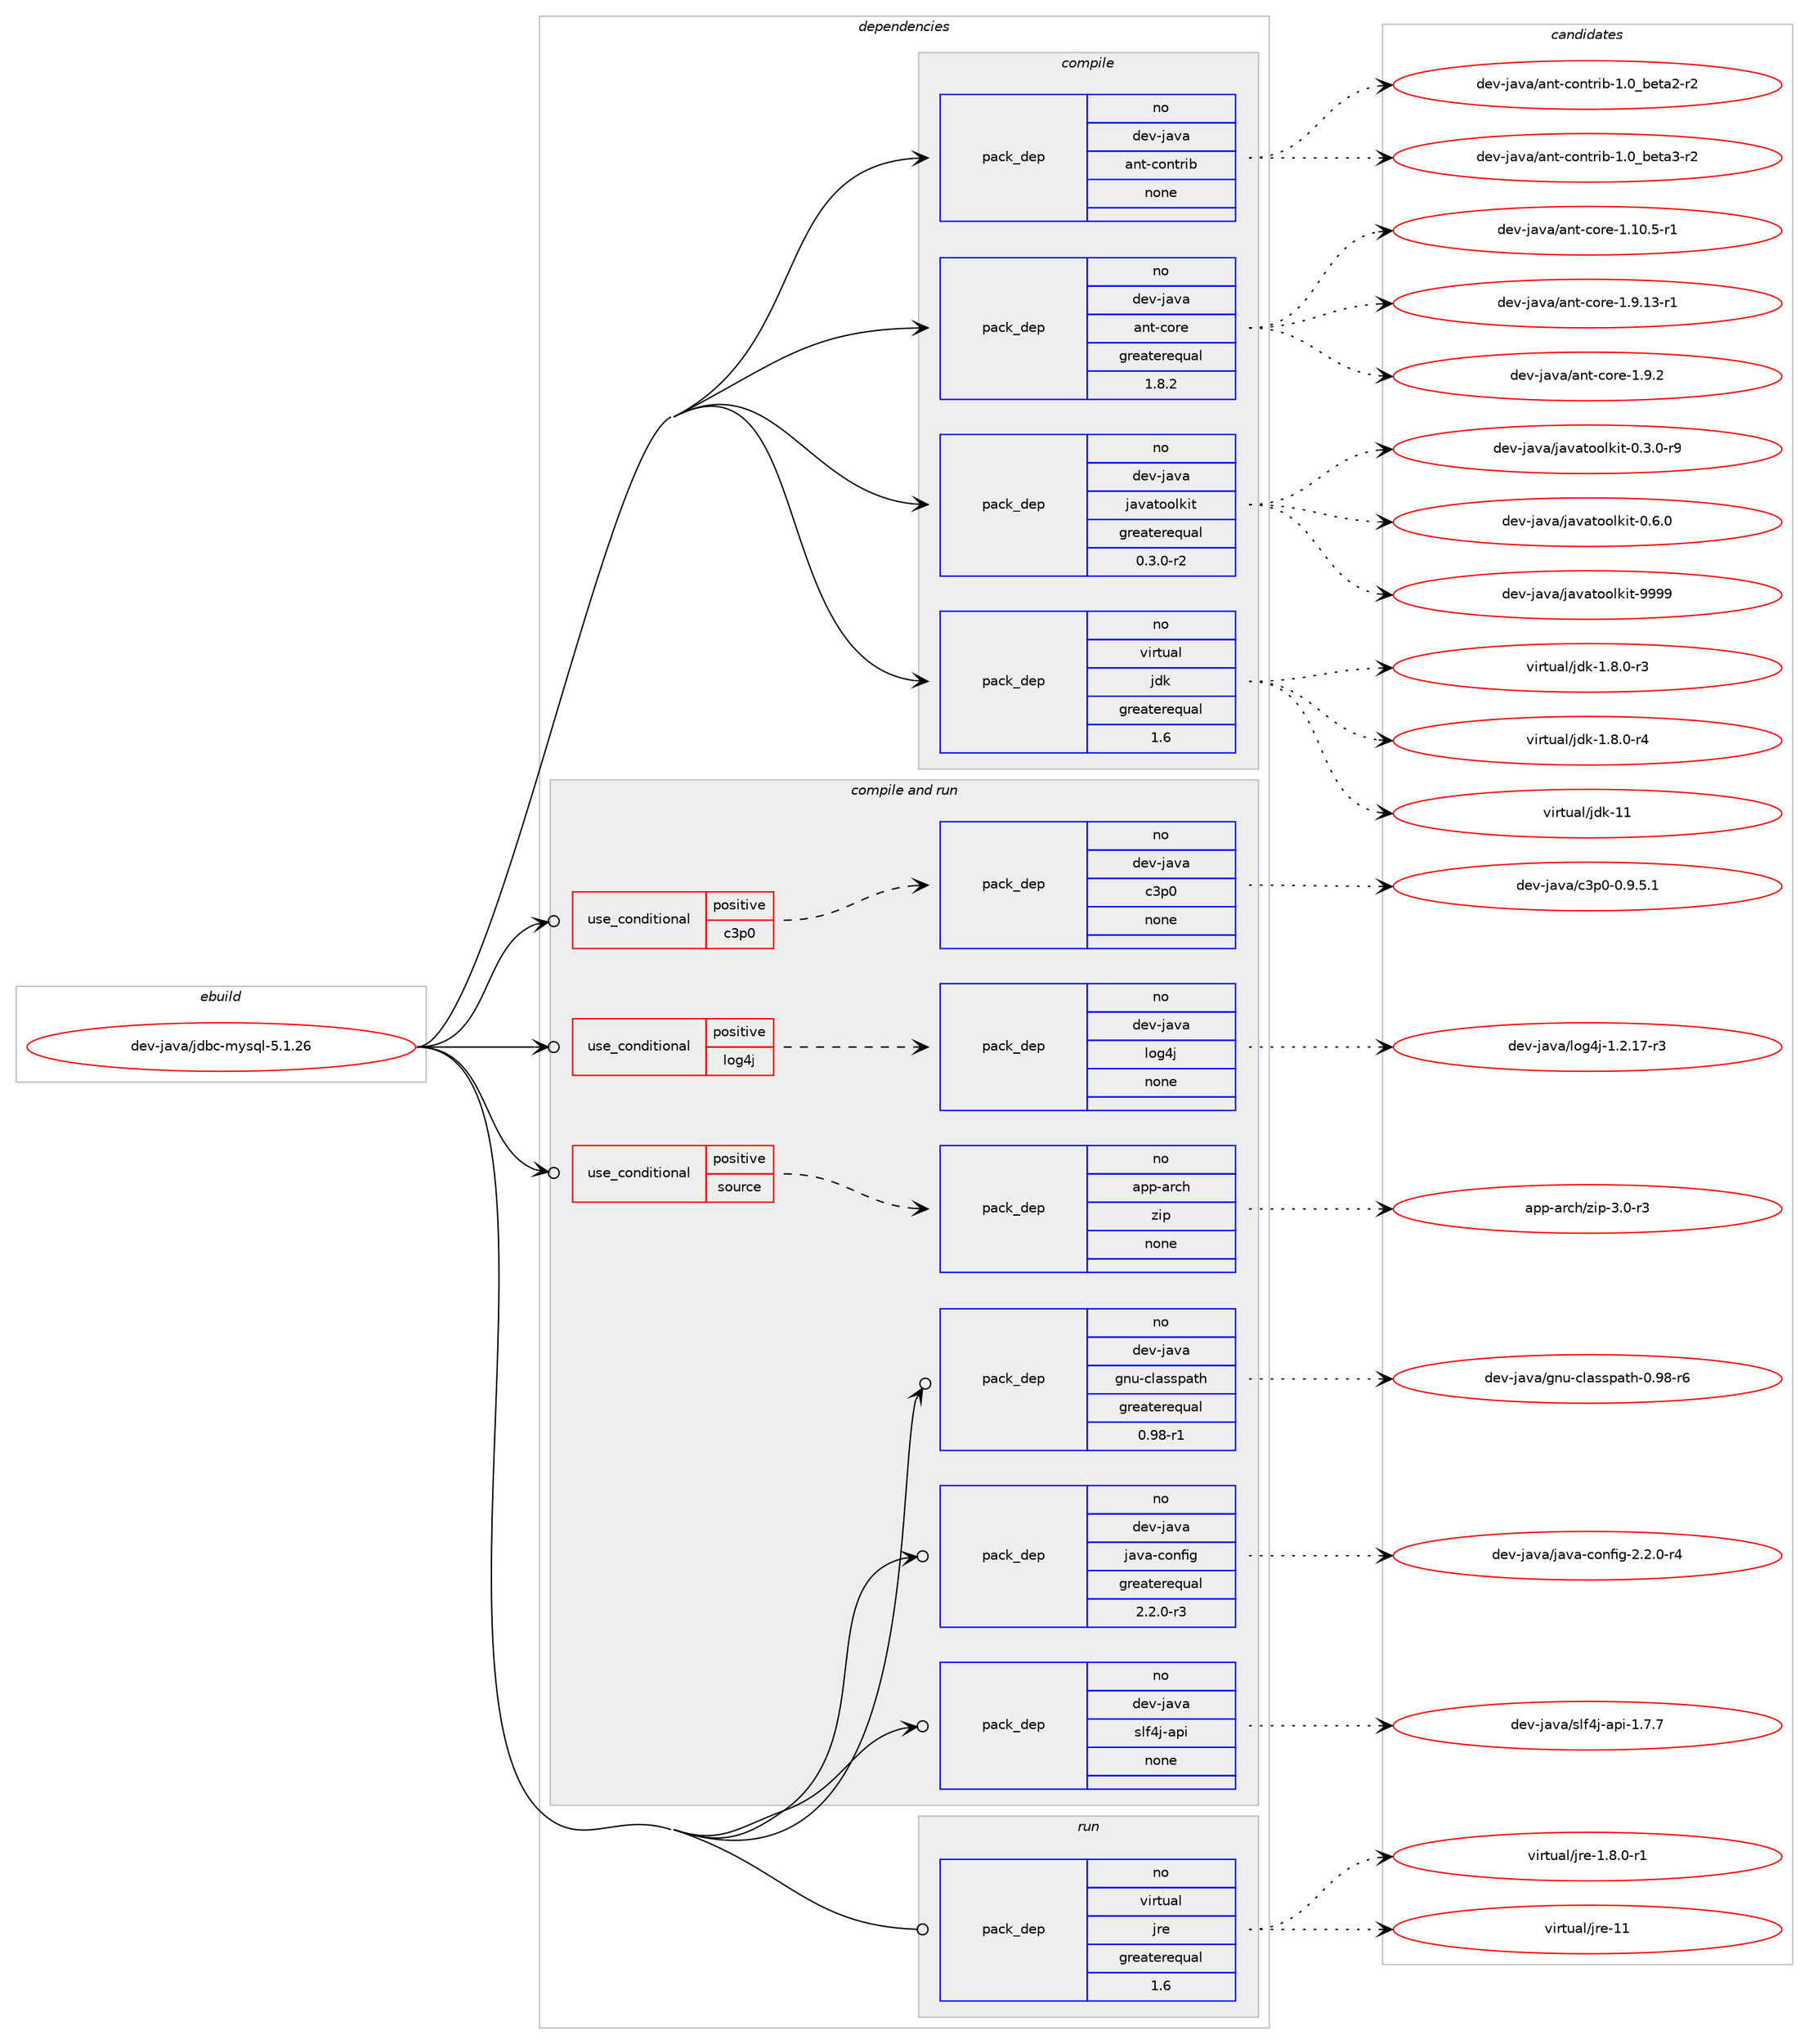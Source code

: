 digraph prolog {

# *************
# Graph options
# *************

newrank=true;
concentrate=true;
compound=true;
graph [rankdir=LR,fontname=Helvetica,fontsize=10,ranksep=1.5];#, ranksep=2.5, nodesep=0.2];
edge  [arrowhead=vee];
node  [fontname=Helvetica,fontsize=10];

# **********
# The ebuild
# **********

subgraph cluster_leftcol {
color=gray;
rank=same;
label=<<i>ebuild</i>>;
id [label="dev-java/jdbc-mysql-5.1.26", color=red, width=4, href="../dev-java/jdbc-mysql-5.1.26.svg"];
}

# ****************
# The dependencies
# ****************

subgraph cluster_midcol {
color=gray;
label=<<i>dependencies</i>>;
subgraph cluster_compile {
fillcolor="#eeeeee";
style=filled;
label=<<i>compile</i>>;
subgraph pack968613 {
dependency1353929 [label=<<TABLE BORDER="0" CELLBORDER="1" CELLSPACING="0" CELLPADDING="4" WIDTH="220"><TR><TD ROWSPAN="6" CELLPADDING="30">pack_dep</TD></TR><TR><TD WIDTH="110">no</TD></TR><TR><TD>dev-java</TD></TR><TR><TD>ant-contrib</TD></TR><TR><TD>none</TD></TR><TR><TD></TD></TR></TABLE>>, shape=none, color=blue];
}
id:e -> dependency1353929:w [weight=20,style="solid",arrowhead="vee"];
subgraph pack968614 {
dependency1353930 [label=<<TABLE BORDER="0" CELLBORDER="1" CELLSPACING="0" CELLPADDING="4" WIDTH="220"><TR><TD ROWSPAN="6" CELLPADDING="30">pack_dep</TD></TR><TR><TD WIDTH="110">no</TD></TR><TR><TD>dev-java</TD></TR><TR><TD>ant-core</TD></TR><TR><TD>greaterequal</TD></TR><TR><TD>1.8.2</TD></TR></TABLE>>, shape=none, color=blue];
}
id:e -> dependency1353930:w [weight=20,style="solid",arrowhead="vee"];
subgraph pack968615 {
dependency1353931 [label=<<TABLE BORDER="0" CELLBORDER="1" CELLSPACING="0" CELLPADDING="4" WIDTH="220"><TR><TD ROWSPAN="6" CELLPADDING="30">pack_dep</TD></TR><TR><TD WIDTH="110">no</TD></TR><TR><TD>dev-java</TD></TR><TR><TD>javatoolkit</TD></TR><TR><TD>greaterequal</TD></TR><TR><TD>0.3.0-r2</TD></TR></TABLE>>, shape=none, color=blue];
}
id:e -> dependency1353931:w [weight=20,style="solid",arrowhead="vee"];
subgraph pack968616 {
dependency1353932 [label=<<TABLE BORDER="0" CELLBORDER="1" CELLSPACING="0" CELLPADDING="4" WIDTH="220"><TR><TD ROWSPAN="6" CELLPADDING="30">pack_dep</TD></TR><TR><TD WIDTH="110">no</TD></TR><TR><TD>virtual</TD></TR><TR><TD>jdk</TD></TR><TR><TD>greaterequal</TD></TR><TR><TD>1.6</TD></TR></TABLE>>, shape=none, color=blue];
}
id:e -> dependency1353932:w [weight=20,style="solid",arrowhead="vee"];
}
subgraph cluster_compileandrun {
fillcolor="#eeeeee";
style=filled;
label=<<i>compile and run</i>>;
subgraph cond362879 {
dependency1353933 [label=<<TABLE BORDER="0" CELLBORDER="1" CELLSPACING="0" CELLPADDING="4"><TR><TD ROWSPAN="3" CELLPADDING="10">use_conditional</TD></TR><TR><TD>positive</TD></TR><TR><TD>c3p0</TD></TR></TABLE>>, shape=none, color=red];
subgraph pack968617 {
dependency1353934 [label=<<TABLE BORDER="0" CELLBORDER="1" CELLSPACING="0" CELLPADDING="4" WIDTH="220"><TR><TD ROWSPAN="6" CELLPADDING="30">pack_dep</TD></TR><TR><TD WIDTH="110">no</TD></TR><TR><TD>dev-java</TD></TR><TR><TD>c3p0</TD></TR><TR><TD>none</TD></TR><TR><TD></TD></TR></TABLE>>, shape=none, color=blue];
}
dependency1353933:e -> dependency1353934:w [weight=20,style="dashed",arrowhead="vee"];
}
id:e -> dependency1353933:w [weight=20,style="solid",arrowhead="odotvee"];
subgraph cond362880 {
dependency1353935 [label=<<TABLE BORDER="0" CELLBORDER="1" CELLSPACING="0" CELLPADDING="4"><TR><TD ROWSPAN="3" CELLPADDING="10">use_conditional</TD></TR><TR><TD>positive</TD></TR><TR><TD>log4j</TD></TR></TABLE>>, shape=none, color=red];
subgraph pack968618 {
dependency1353936 [label=<<TABLE BORDER="0" CELLBORDER="1" CELLSPACING="0" CELLPADDING="4" WIDTH="220"><TR><TD ROWSPAN="6" CELLPADDING="30">pack_dep</TD></TR><TR><TD WIDTH="110">no</TD></TR><TR><TD>dev-java</TD></TR><TR><TD>log4j</TD></TR><TR><TD>none</TD></TR><TR><TD></TD></TR></TABLE>>, shape=none, color=blue];
}
dependency1353935:e -> dependency1353936:w [weight=20,style="dashed",arrowhead="vee"];
}
id:e -> dependency1353935:w [weight=20,style="solid",arrowhead="odotvee"];
subgraph cond362881 {
dependency1353937 [label=<<TABLE BORDER="0" CELLBORDER="1" CELLSPACING="0" CELLPADDING="4"><TR><TD ROWSPAN="3" CELLPADDING="10">use_conditional</TD></TR><TR><TD>positive</TD></TR><TR><TD>source</TD></TR></TABLE>>, shape=none, color=red];
subgraph pack968619 {
dependency1353938 [label=<<TABLE BORDER="0" CELLBORDER="1" CELLSPACING="0" CELLPADDING="4" WIDTH="220"><TR><TD ROWSPAN="6" CELLPADDING="30">pack_dep</TD></TR><TR><TD WIDTH="110">no</TD></TR><TR><TD>app-arch</TD></TR><TR><TD>zip</TD></TR><TR><TD>none</TD></TR><TR><TD></TD></TR></TABLE>>, shape=none, color=blue];
}
dependency1353937:e -> dependency1353938:w [weight=20,style="dashed",arrowhead="vee"];
}
id:e -> dependency1353937:w [weight=20,style="solid",arrowhead="odotvee"];
subgraph pack968620 {
dependency1353939 [label=<<TABLE BORDER="0" CELLBORDER="1" CELLSPACING="0" CELLPADDING="4" WIDTH="220"><TR><TD ROWSPAN="6" CELLPADDING="30">pack_dep</TD></TR><TR><TD WIDTH="110">no</TD></TR><TR><TD>dev-java</TD></TR><TR><TD>gnu-classpath</TD></TR><TR><TD>greaterequal</TD></TR><TR><TD>0.98-r1</TD></TR></TABLE>>, shape=none, color=blue];
}
id:e -> dependency1353939:w [weight=20,style="solid",arrowhead="odotvee"];
subgraph pack968621 {
dependency1353940 [label=<<TABLE BORDER="0" CELLBORDER="1" CELLSPACING="0" CELLPADDING="4" WIDTH="220"><TR><TD ROWSPAN="6" CELLPADDING="30">pack_dep</TD></TR><TR><TD WIDTH="110">no</TD></TR><TR><TD>dev-java</TD></TR><TR><TD>java-config</TD></TR><TR><TD>greaterequal</TD></TR><TR><TD>2.2.0-r3</TD></TR></TABLE>>, shape=none, color=blue];
}
id:e -> dependency1353940:w [weight=20,style="solid",arrowhead="odotvee"];
subgraph pack968622 {
dependency1353941 [label=<<TABLE BORDER="0" CELLBORDER="1" CELLSPACING="0" CELLPADDING="4" WIDTH="220"><TR><TD ROWSPAN="6" CELLPADDING="30">pack_dep</TD></TR><TR><TD WIDTH="110">no</TD></TR><TR><TD>dev-java</TD></TR><TR><TD>slf4j-api</TD></TR><TR><TD>none</TD></TR><TR><TD></TD></TR></TABLE>>, shape=none, color=blue];
}
id:e -> dependency1353941:w [weight=20,style="solid",arrowhead="odotvee"];
}
subgraph cluster_run {
fillcolor="#eeeeee";
style=filled;
label=<<i>run</i>>;
subgraph pack968623 {
dependency1353942 [label=<<TABLE BORDER="0" CELLBORDER="1" CELLSPACING="0" CELLPADDING="4" WIDTH="220"><TR><TD ROWSPAN="6" CELLPADDING="30">pack_dep</TD></TR><TR><TD WIDTH="110">no</TD></TR><TR><TD>virtual</TD></TR><TR><TD>jre</TD></TR><TR><TD>greaterequal</TD></TR><TR><TD>1.6</TD></TR></TABLE>>, shape=none, color=blue];
}
id:e -> dependency1353942:w [weight=20,style="solid",arrowhead="odot"];
}
}

# **************
# The candidates
# **************

subgraph cluster_choices {
rank=same;
color=gray;
label=<<i>candidates</i>>;

subgraph choice968613 {
color=black;
nodesep=1;
choice100101118451069711897479711011645991111101161141059845494648959810111697504511450 [label="dev-java/ant-contrib-1.0_beta2-r2", color=red, width=4,href="../dev-java/ant-contrib-1.0_beta2-r2.svg"];
choice100101118451069711897479711011645991111101161141059845494648959810111697514511450 [label="dev-java/ant-contrib-1.0_beta3-r2", color=red, width=4,href="../dev-java/ant-contrib-1.0_beta3-r2.svg"];
dependency1353929:e -> choice100101118451069711897479711011645991111101161141059845494648959810111697504511450:w [style=dotted,weight="100"];
dependency1353929:e -> choice100101118451069711897479711011645991111101161141059845494648959810111697514511450:w [style=dotted,weight="100"];
}
subgraph choice968614 {
color=black;
nodesep=1;
choice10010111845106971189747971101164599111114101454946494846534511449 [label="dev-java/ant-core-1.10.5-r1", color=red, width=4,href="../dev-java/ant-core-1.10.5-r1.svg"];
choice10010111845106971189747971101164599111114101454946574649514511449 [label="dev-java/ant-core-1.9.13-r1", color=red, width=4,href="../dev-java/ant-core-1.9.13-r1.svg"];
choice10010111845106971189747971101164599111114101454946574650 [label="dev-java/ant-core-1.9.2", color=red, width=4,href="../dev-java/ant-core-1.9.2.svg"];
dependency1353930:e -> choice10010111845106971189747971101164599111114101454946494846534511449:w [style=dotted,weight="100"];
dependency1353930:e -> choice10010111845106971189747971101164599111114101454946574649514511449:w [style=dotted,weight="100"];
dependency1353930:e -> choice10010111845106971189747971101164599111114101454946574650:w [style=dotted,weight="100"];
}
subgraph choice968615 {
color=black;
nodesep=1;
choice1001011184510697118974710697118971161111111081071051164548465146484511457 [label="dev-java/javatoolkit-0.3.0-r9", color=red, width=4,href="../dev-java/javatoolkit-0.3.0-r9.svg"];
choice100101118451069711897471069711897116111111108107105116454846544648 [label="dev-java/javatoolkit-0.6.0", color=red, width=4,href="../dev-java/javatoolkit-0.6.0.svg"];
choice1001011184510697118974710697118971161111111081071051164557575757 [label="dev-java/javatoolkit-9999", color=red, width=4,href="../dev-java/javatoolkit-9999.svg"];
dependency1353931:e -> choice1001011184510697118974710697118971161111111081071051164548465146484511457:w [style=dotted,weight="100"];
dependency1353931:e -> choice100101118451069711897471069711897116111111108107105116454846544648:w [style=dotted,weight="100"];
dependency1353931:e -> choice1001011184510697118974710697118971161111111081071051164557575757:w [style=dotted,weight="100"];
}
subgraph choice968616 {
color=black;
nodesep=1;
choice11810511411611797108471061001074549465646484511451 [label="virtual/jdk-1.8.0-r3", color=red, width=4,href="../virtual/jdk-1.8.0-r3.svg"];
choice11810511411611797108471061001074549465646484511452 [label="virtual/jdk-1.8.0-r4", color=red, width=4,href="../virtual/jdk-1.8.0-r4.svg"];
choice1181051141161179710847106100107454949 [label="virtual/jdk-11", color=red, width=4,href="../virtual/jdk-11.svg"];
dependency1353932:e -> choice11810511411611797108471061001074549465646484511451:w [style=dotted,weight="100"];
dependency1353932:e -> choice11810511411611797108471061001074549465646484511452:w [style=dotted,weight="100"];
dependency1353932:e -> choice1181051141161179710847106100107454949:w [style=dotted,weight="100"];
}
subgraph choice968617 {
color=black;
nodesep=1;
choice100101118451069711897479951112484548465746534649 [label="dev-java/c3p0-0.9.5.1", color=red, width=4,href="../dev-java/c3p0-0.9.5.1.svg"];
dependency1353934:e -> choice100101118451069711897479951112484548465746534649:w [style=dotted,weight="100"];
}
subgraph choice968618 {
color=black;
nodesep=1;
choice1001011184510697118974710811110352106454946504649554511451 [label="dev-java/log4j-1.2.17-r3", color=red, width=4,href="../dev-java/log4j-1.2.17-r3.svg"];
dependency1353936:e -> choice1001011184510697118974710811110352106454946504649554511451:w [style=dotted,weight="100"];
}
subgraph choice968619 {
color=black;
nodesep=1;
choice9711211245971149910447122105112455146484511451 [label="app-arch/zip-3.0-r3", color=red, width=4,href="../app-arch/zip-3.0-r3.svg"];
dependency1353938:e -> choice9711211245971149910447122105112455146484511451:w [style=dotted,weight="100"];
}
subgraph choice968620 {
color=black;
nodesep=1;
choice100101118451069711897471031101174599108971151151129711610445484657564511454 [label="dev-java/gnu-classpath-0.98-r6", color=red, width=4,href="../dev-java/gnu-classpath-0.98-r6.svg"];
dependency1353939:e -> choice100101118451069711897471031101174599108971151151129711610445484657564511454:w [style=dotted,weight="100"];
}
subgraph choice968621 {
color=black;
nodesep=1;
choice10010111845106971189747106971189745991111101021051034550465046484511452 [label="dev-java/java-config-2.2.0-r4", color=red, width=4,href="../dev-java/java-config-2.2.0-r4.svg"];
dependency1353940:e -> choice10010111845106971189747106971189745991111101021051034550465046484511452:w [style=dotted,weight="100"];
}
subgraph choice968622 {
color=black;
nodesep=1;
choice10010111845106971189747115108102521064597112105454946554655 [label="dev-java/slf4j-api-1.7.7", color=red, width=4,href="../dev-java/slf4j-api-1.7.7.svg"];
dependency1353941:e -> choice10010111845106971189747115108102521064597112105454946554655:w [style=dotted,weight="100"];
}
subgraph choice968623 {
color=black;
nodesep=1;
choice11810511411611797108471061141014549465646484511449 [label="virtual/jre-1.8.0-r1", color=red, width=4,href="../virtual/jre-1.8.0-r1.svg"];
choice1181051141161179710847106114101454949 [label="virtual/jre-11", color=red, width=4,href="../virtual/jre-11.svg"];
dependency1353942:e -> choice11810511411611797108471061141014549465646484511449:w [style=dotted,weight="100"];
dependency1353942:e -> choice1181051141161179710847106114101454949:w [style=dotted,weight="100"];
}
}

}
